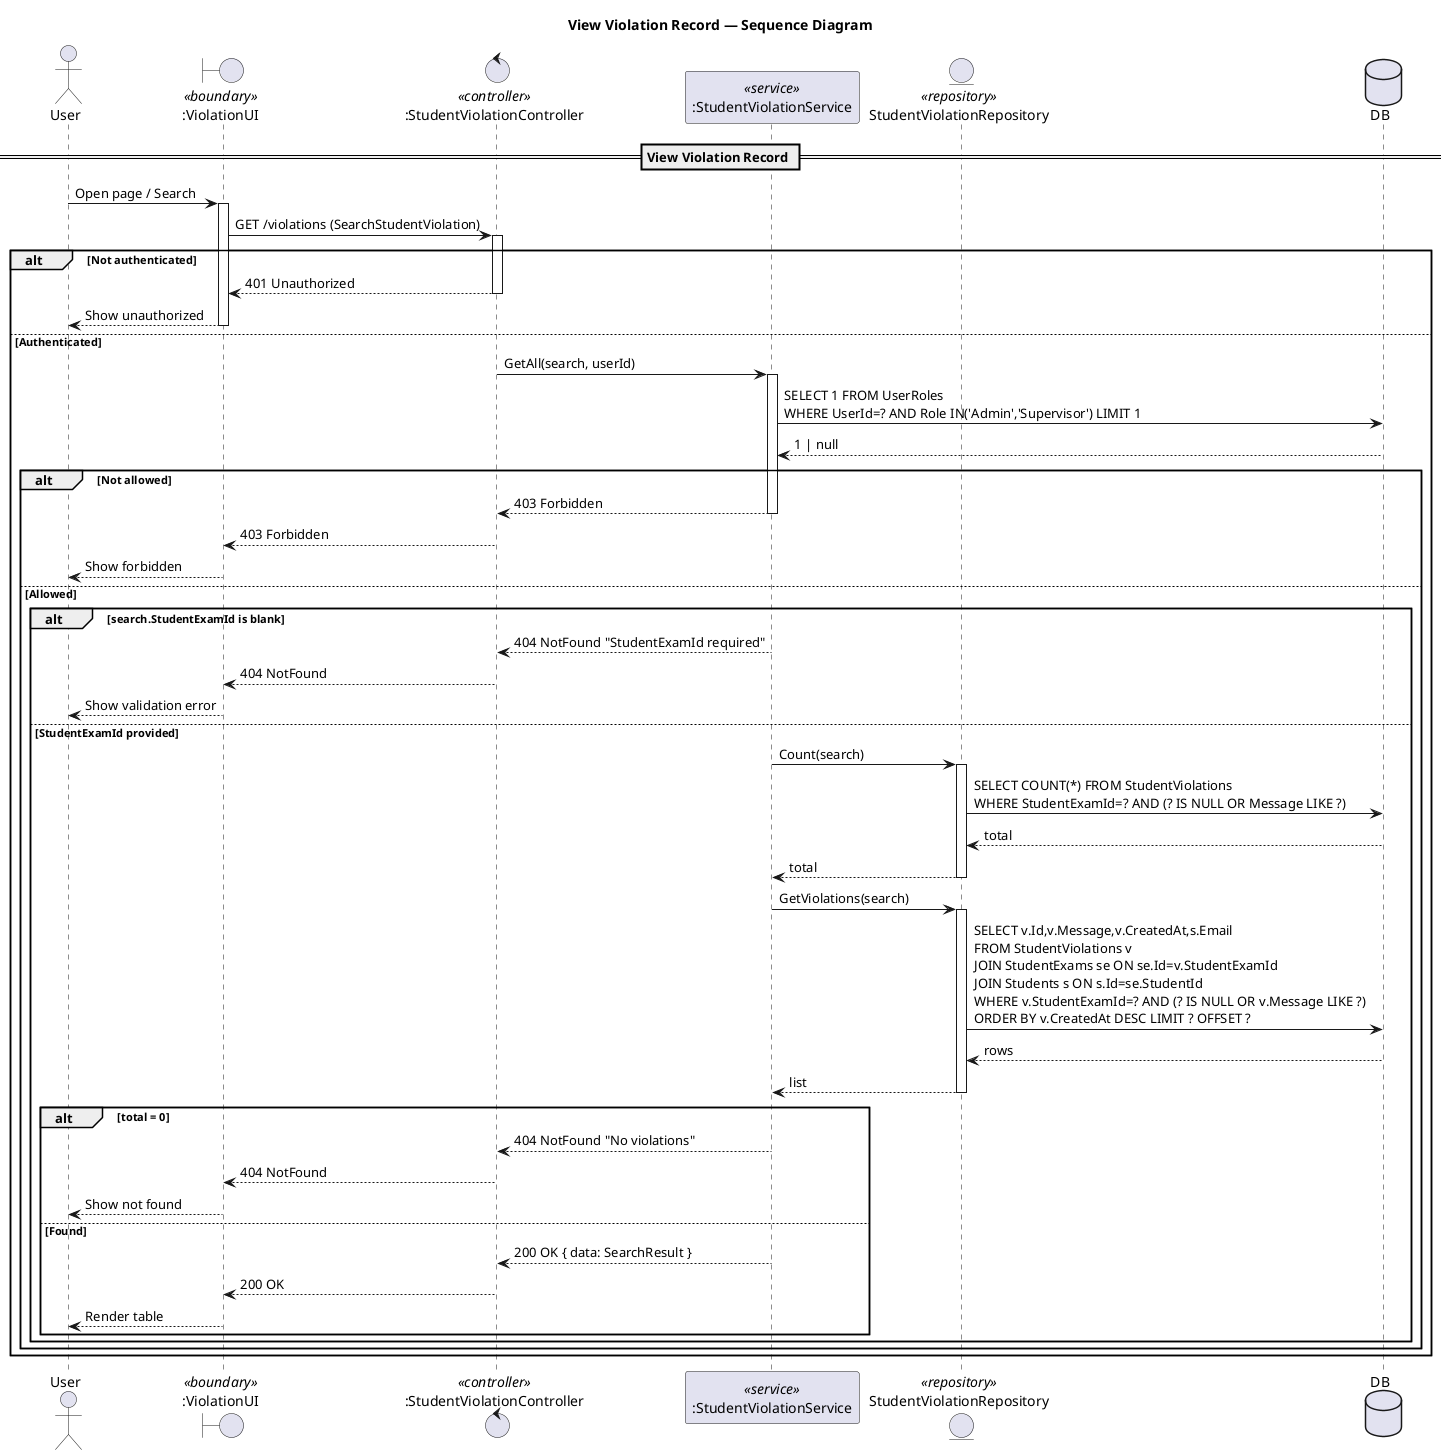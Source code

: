@startuml
title View Violation Record — Sequence Diagram

actor "User" as Client
boundary ":ViolationUI" as UI <<boundary>>
control ":StudentViolationController" as Controller <<controller>>
participant ":StudentViolationService" as Service <<service>>
entity "StudentViolationRepository" as ViolRepo <<repository>>
database "DB"

== View Violation Record ==

Client -> UI: Open page / Search
activate UI
UI -> Controller: GET /violations (SearchStudentViolation)
activate Controller

alt Not authenticated
  Controller --> UI: 401 Unauthorized
  deactivate Controller
  UI --> Client: Show unauthorized
  deactivate UI

else Authenticated
  Controller -> Service: GetAll(search, userId)
  activate Service

  ' --- Auth (short SQL) ---
  Service -> DB: SELECT 1 FROM UserRoles\nWHERE UserId=? AND Role IN('Admin','Supervisor') LIMIT 1
  DB --> Service: 1 | null

  alt Not allowed
    Service --> Controller: 403 Forbidden
    deactivate Service
    Controller --> UI: 403 Forbidden
    deactivate Controller
    UI --> Client: Show forbidden
    deactivate UI

  else Allowed
    alt search.StudentExamId is blank
      Service --> Controller: 404 NotFound "StudentExamId required"
      deactivate Service
      Controller --> UI: 404 NotFound
      deactivate Controller
      UI --> Client: Show validation error
      deactivate UI

    else StudentExamId provided
      ' --- Count ---
      Service -> ViolRepo: Count(search)
      activate ViolRepo
      ViolRepo -> DB: SELECT COUNT(*) FROM StudentViolations\nWHERE StudentExamId=? AND (? IS NULL OR Message LIKE ?)
      DB --> ViolRepo: total
      ViolRepo --> Service: total
      deactivate ViolRepo

      ' --- Page data ---
      Service -> ViolRepo: GetViolations(search)
      activate ViolRepo
      ViolRepo -> DB: SELECT v.Id,v.Message,v.CreatedAt,s.Email\nFROM StudentViolations v\nJOIN StudentExams se ON se.Id=v.StudentExamId\nJOIN Students s ON s.Id=se.StudentId\nWHERE v.StudentExamId=? AND (? IS NULL OR v.Message LIKE ?)\nORDER BY v.CreatedAt DESC LIMIT ? OFFSET ?
      DB --> ViolRepo: rows
      ViolRepo --> Service: list
      deactivate ViolRepo

      alt total = 0
        Service --> Controller: 404 NotFound "No violations"
        deactivate Service
        Controller --> UI: 404 NotFound
        deactivate Controller
        UI --> Client: Show not found
        deactivate UI
      else Found
        Service --> Controller: 200 OK { data: SearchResult }
        deactivate Service
        Controller --> UI: 200 OK
        deactivate Controller
        UI --> Client: Render table
        deactivate UI
      end
    end
  end
end
@enduml
